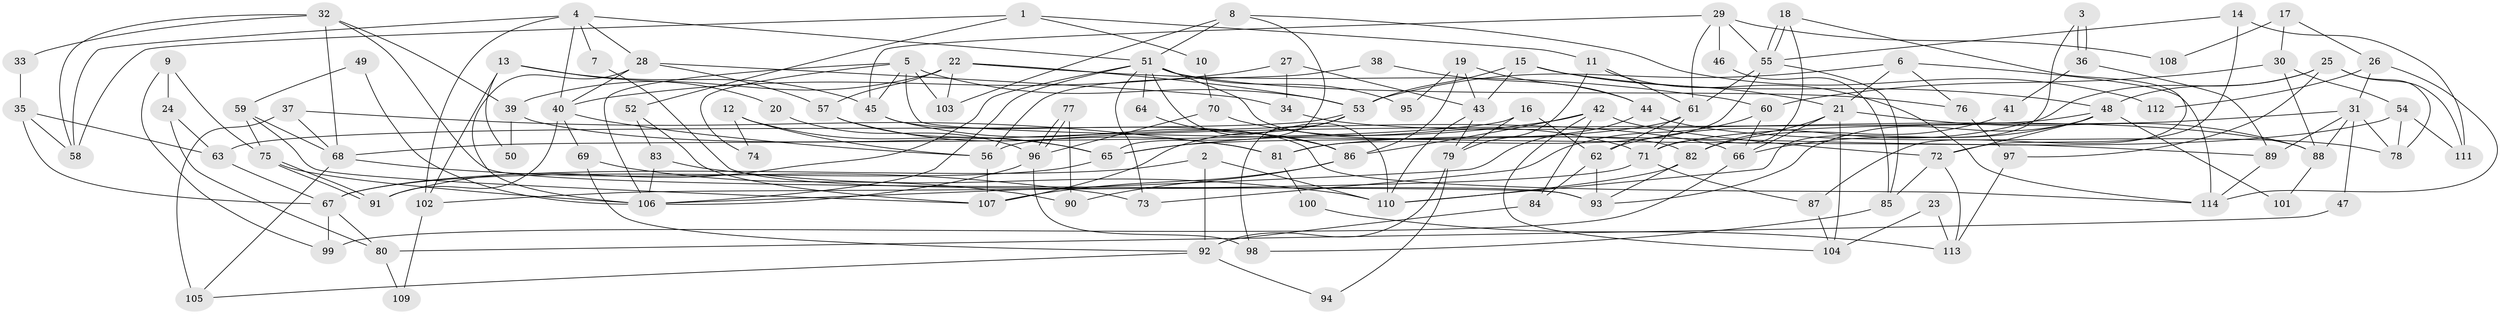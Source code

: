 // Generated by graph-tools (version 1.1) at 2025/50/03/09/25 04:50:55]
// undirected, 114 vertices, 228 edges
graph export_dot {
graph [start="1"]
  node [color=gray90,style=filled];
  1;
  2;
  3;
  4;
  5;
  6;
  7;
  8;
  9;
  10;
  11;
  12;
  13;
  14;
  15;
  16;
  17;
  18;
  19;
  20;
  21;
  22;
  23;
  24;
  25;
  26;
  27;
  28;
  29;
  30;
  31;
  32;
  33;
  34;
  35;
  36;
  37;
  38;
  39;
  40;
  41;
  42;
  43;
  44;
  45;
  46;
  47;
  48;
  49;
  50;
  51;
  52;
  53;
  54;
  55;
  56;
  57;
  58;
  59;
  60;
  61;
  62;
  63;
  64;
  65;
  66;
  67;
  68;
  69;
  70;
  71;
  72;
  73;
  74;
  75;
  76;
  77;
  78;
  79;
  80;
  81;
  82;
  83;
  84;
  85;
  86;
  87;
  88;
  89;
  90;
  91;
  92;
  93;
  94;
  95;
  96;
  97;
  98;
  99;
  100;
  101;
  102;
  103;
  104;
  105;
  106;
  107;
  108;
  109;
  110;
  111;
  112;
  113;
  114;
  1 -- 58;
  1 -- 11;
  1 -- 10;
  1 -- 52;
  2 -- 67;
  2 -- 110;
  2 -- 92;
  3 -- 110;
  3 -- 36;
  3 -- 36;
  4 -- 51;
  4 -- 40;
  4 -- 7;
  4 -- 28;
  4 -- 58;
  4 -- 102;
  5 -- 89;
  5 -- 106;
  5 -- 45;
  5 -- 53;
  5 -- 74;
  5 -- 103;
  6 -- 53;
  6 -- 21;
  6 -- 76;
  6 -- 114;
  7 -- 93;
  8 -- 51;
  8 -- 103;
  8 -- 65;
  8 -- 112;
  9 -- 75;
  9 -- 99;
  9 -- 24;
  10 -- 70;
  11 -- 61;
  11 -- 79;
  11 -- 114;
  12 -- 56;
  12 -- 65;
  12 -- 74;
  13 -- 45;
  13 -- 102;
  13 -- 20;
  13 -- 50;
  14 -- 55;
  14 -- 72;
  14 -- 111;
  15 -- 53;
  15 -- 48;
  15 -- 21;
  15 -- 43;
  16 -- 62;
  16 -- 79;
  16 -- 68;
  17 -- 30;
  17 -- 26;
  17 -- 108;
  18 -- 87;
  18 -- 55;
  18 -- 55;
  18 -- 71;
  19 -- 44;
  19 -- 86;
  19 -- 43;
  19 -- 95;
  20 -- 96;
  21 -- 66;
  21 -- 82;
  21 -- 88;
  21 -- 104;
  22 -- 39;
  22 -- 53;
  22 -- 57;
  22 -- 60;
  22 -- 103;
  23 -- 104;
  23 -- 113;
  24 -- 63;
  24 -- 80;
  25 -- 62;
  25 -- 111;
  25 -- 48;
  25 -- 78;
  25 -- 97;
  26 -- 31;
  26 -- 114;
  26 -- 112;
  27 -- 43;
  27 -- 40;
  27 -- 34;
  28 -- 57;
  28 -- 34;
  28 -- 40;
  28 -- 106;
  29 -- 45;
  29 -- 55;
  29 -- 46;
  29 -- 61;
  29 -- 108;
  30 -- 60;
  30 -- 88;
  30 -- 54;
  31 -- 88;
  31 -- 71;
  31 -- 47;
  31 -- 78;
  31 -- 89;
  32 -- 68;
  32 -- 93;
  32 -- 33;
  32 -- 39;
  32 -- 58;
  33 -- 35;
  34 -- 88;
  35 -- 58;
  35 -- 63;
  35 -- 67;
  36 -- 89;
  36 -- 41;
  37 -- 68;
  37 -- 81;
  37 -- 105;
  38 -- 56;
  38 -- 44;
  39 -- 66;
  39 -- 50;
  40 -- 91;
  40 -- 56;
  40 -- 69;
  41 -- 82;
  42 -- 65;
  42 -- 72;
  42 -- 84;
  42 -- 86;
  42 -- 104;
  43 -- 79;
  43 -- 110;
  44 -- 106;
  44 -- 78;
  45 -- 114;
  45 -- 86;
  46 -- 85;
  47 -- 80;
  48 -- 56;
  48 -- 66;
  48 -- 72;
  48 -- 93;
  48 -- 101;
  49 -- 59;
  49 -- 106;
  51 -- 106;
  51 -- 82;
  51 -- 64;
  51 -- 73;
  51 -- 76;
  51 -- 91;
  51 -- 95;
  51 -- 110;
  52 -- 107;
  52 -- 83;
  53 -- 107;
  53 -- 63;
  53 -- 98;
  54 -- 78;
  54 -- 81;
  54 -- 111;
  55 -- 61;
  55 -- 81;
  55 -- 85;
  56 -- 107;
  57 -- 81;
  57 -- 65;
  59 -- 68;
  59 -- 75;
  59 -- 107;
  60 -- 73;
  60 -- 66;
  61 -- 65;
  61 -- 62;
  61 -- 71;
  62 -- 93;
  62 -- 84;
  63 -- 67;
  64 -- 86;
  65 -- 67;
  66 -- 99;
  67 -- 80;
  67 -- 99;
  68 -- 105;
  68 -- 73;
  69 -- 92;
  69 -- 90;
  70 -- 96;
  70 -- 71;
  71 -- 87;
  71 -- 102;
  72 -- 85;
  72 -- 113;
  75 -- 106;
  75 -- 91;
  75 -- 91;
  76 -- 97;
  77 -- 96;
  77 -- 96;
  77 -- 90;
  79 -- 92;
  79 -- 94;
  80 -- 109;
  81 -- 100;
  82 -- 110;
  82 -- 93;
  83 -- 110;
  83 -- 106;
  84 -- 92;
  85 -- 98;
  86 -- 90;
  86 -- 107;
  87 -- 104;
  88 -- 101;
  89 -- 114;
  92 -- 94;
  92 -- 105;
  96 -- 106;
  96 -- 98;
  97 -- 113;
  100 -- 113;
  102 -- 109;
}
